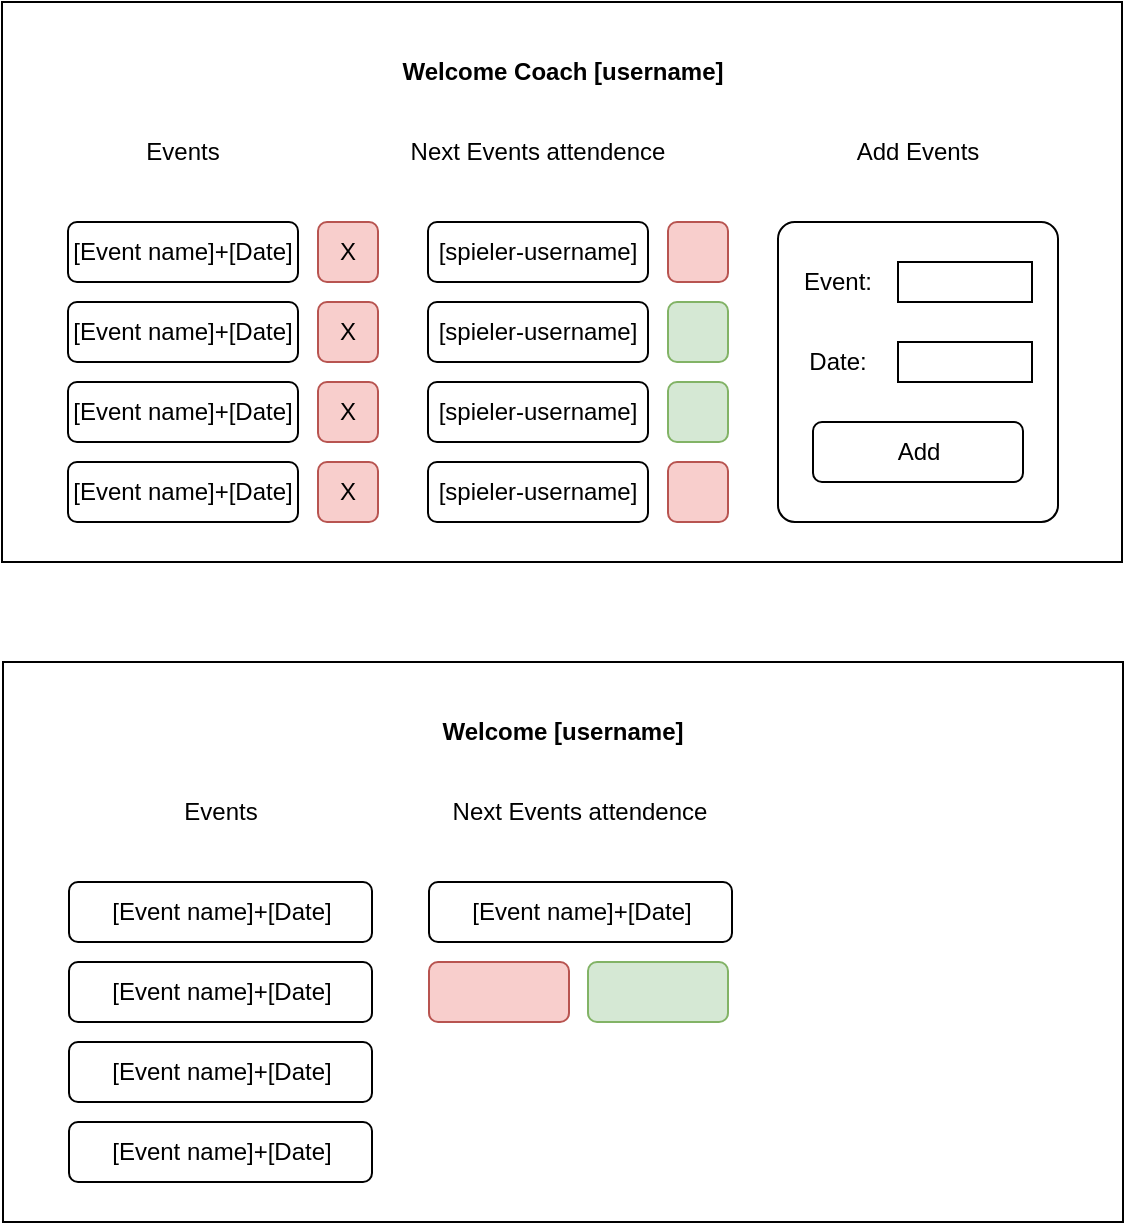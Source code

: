 <mxfile version="26.1.1">
  <diagram name="Page-1" id="FqtEIWqe6pz7qo5QQLjN">
    <mxGraphModel dx="1313" dy="829" grid="1" gridSize="10" guides="1" tooltips="1" connect="1" arrows="1" fold="1" page="1" pageScale="1" pageWidth="850" pageHeight="1100" math="0" shadow="0">
      <root>
        <mxCell id="0" />
        <mxCell id="1" parent="0" />
        <mxCell id="F7huiuEDvaKxyyKTzVoK-12" value="" style="rounded=0;whiteSpace=wrap;html=1;" vertex="1" parent="1">
          <mxGeometry x="145" y="190" width="560" height="280" as="geometry" />
        </mxCell>
        <mxCell id="F7huiuEDvaKxyyKTzVoK-13" value="Events" style="text;html=1;align=center;verticalAlign=middle;whiteSpace=wrap;rounded=0;" vertex="1" parent="1">
          <mxGeometry x="178" y="250" width="115" height="30" as="geometry" />
        </mxCell>
        <mxCell id="F7huiuEDvaKxyyKTzVoK-14" value="[Event name]+[Date]" style="rounded=1;whiteSpace=wrap;html=1;" vertex="1" parent="1">
          <mxGeometry x="178" y="300" width="115" height="30" as="geometry" />
        </mxCell>
        <mxCell id="F7huiuEDvaKxyyKTzVoK-24" value="[Event name]+[Date]" style="rounded=1;whiteSpace=wrap;html=1;" vertex="1" parent="1">
          <mxGeometry x="178" y="340" width="115" height="30" as="geometry" />
        </mxCell>
        <mxCell id="F7huiuEDvaKxyyKTzVoK-26" value="[Event name]+[Date]" style="rounded=1;whiteSpace=wrap;html=1;" vertex="1" parent="1">
          <mxGeometry x="178" y="380" width="115" height="30" as="geometry" />
        </mxCell>
        <mxCell id="F7huiuEDvaKxyyKTzVoK-27" value="[Event name]+[Date]" style="rounded=1;whiteSpace=wrap;html=1;" vertex="1" parent="1">
          <mxGeometry x="178" y="420" width="115" height="30" as="geometry" />
        </mxCell>
        <mxCell id="F7huiuEDvaKxyyKTzVoK-29" value="" style="rounded=1;whiteSpace=wrap;html=1;arcSize=6;" vertex="1" parent="1">
          <mxGeometry x="533" y="300" width="140" height="150" as="geometry" />
        </mxCell>
        <mxCell id="F7huiuEDvaKxyyKTzVoK-30" value="X&lt;span style=&quot;color: rgba(0, 0, 0, 0); font-family: monospace; font-size: 0px; text-align: start; text-wrap-mode: nowrap;&quot;&gt;%3CmxGraphModel%3E%3Croot%3E%3CmxCell%20id%3D%220%22%2F%3E%3CmxCell%20id%3D%221%22%20parent%3D%220%22%2F%3E%3CmxCell%20id%3D%222%22%20value%3D%22%22%20style%3D%22rounded%3D1%3BwhiteSpace%3Dwrap%3Bhtml%3D1%3BfillColor%3D%23f8cecc%3BstrokeColor%3D%23b85450%3B%22%20vertex%3D%221%22%20parent%3D%221%22%3E%3CmxGeometry%20x%3D%22310%22%20y%3D%22620%22%20width%3D%2230%22%20height%3D%2230%22%20as%3D%22geometry%22%2F%3E%3C%2FmxCell%3E%3C%2Froot%3E%3C%2FmxGraphModel%3E&lt;/span&gt;" style="rounded=1;whiteSpace=wrap;html=1;fillColor=#f8cecc;strokeColor=#b85450;" vertex="1" parent="1">
          <mxGeometry x="303" y="300" width="30" height="30" as="geometry" />
        </mxCell>
        <mxCell id="F7huiuEDvaKxyyKTzVoK-31" value="X&lt;span style=&quot;color: rgba(0, 0, 0, 0); font-family: monospace; font-size: 0px; text-align: start; text-wrap-mode: nowrap;&quot;&gt;%3CmxGraphModel%3E%3Croot%3E%3CmxCell%20id%3D%220%22%2F%3E%3CmxCell%20id%3D%221%22%20parent%3D%220%22%2F%3E%3CmxCell%20id%3D%222%22%20value%3D%22%22%20style%3D%22rounded%3D1%3BwhiteSpace%3Dwrap%3Bhtml%3D1%3BfillColor%3D%23f8cecc%3BstrokeColor%3D%23b85450%3B%22%20vertex%3D%221%22%20parent%3D%221%22%3E%3CmxGeometry%20x%3D%22310%22%20y%3D%22620%22%20width%3D%2230%22%20height%3D%2230%22%20as%3D%22geometry%22%2F%3E%3C%2FmxCell%3E%3C%2Froot%3E%3C%2FmxGraphModel%3E&lt;/span&gt;" style="rounded=1;whiteSpace=wrap;html=1;fillColor=#f8cecc;strokeColor=#b85450;" vertex="1" parent="1">
          <mxGeometry x="303" y="340" width="30" height="30" as="geometry" />
        </mxCell>
        <mxCell id="F7huiuEDvaKxyyKTzVoK-33" value="X&lt;span style=&quot;color: rgba(0, 0, 0, 0); font-family: monospace; font-size: 0px; text-align: start; text-wrap-mode: nowrap;&quot;&gt;%3CmxGraphModel%3E%3Croot%3E%3CmxCell%20id%3D%220%22%2F%3E%3CmxCell%20id%3D%221%22%20parent%3D%220%22%2F%3E%3CmxCell%20id%3D%222%22%20value%3D%22%22%20style%3D%22rounded%3D1%3BwhiteSpace%3Dwrap%3Bhtml%3D1%3BfillColor%3D%23f8cecc%3BstrokeColor%3D%23b85450%3B%22%20vertex%3D%221%22%20parent%3D%221%22%3E%3CmxGeometry%20x%3D%22310%22%20y%3D%22620%22%20width%3D%2230%22%20height%3D%2230%22%20as%3D%22geometry%22%2F%3E%3C%2FmxCell%3E%3C%2Froot%3E%3C%2FmxGraphModel%3E&lt;/span&gt;" style="rounded=1;whiteSpace=wrap;html=1;fillColor=#f8cecc;strokeColor=#b85450;" vertex="1" parent="1">
          <mxGeometry x="303" y="380" width="30" height="30" as="geometry" />
        </mxCell>
        <mxCell id="F7huiuEDvaKxyyKTzVoK-34" value="X&lt;span style=&quot;color: rgba(0, 0, 0, 0); font-family: monospace; font-size: 0px; text-align: start; text-wrap-mode: nowrap;&quot;&gt;%3CmxGraphModel%3E%3Croot%3E%3CmxCell%20id%3D%220%22%2F%3E%3CmxCell%20id%3D%221%22%20parent%3D%220%22%2F%3E%3CmxCell%20id%3D%222%22%20value%3D%22%22%20style%3D%22rounded%3D1%3BwhiteSpace%3Dwrap%3Bhtml%3D1%3BfillColor%3D%23f8cecc%3BstrokeColor%3D%23b85450%3B%22%20vertex%3D%221%22%20parent%3D%221%22%3E%3CmxGeometry%20x%3D%22310%22%20y%3D%22620%22%20width%3D%2230%22%20height%3D%2230%22%20as%3D%22geometry%22%2F%3E%3C%2FmxCell%3E%3C%2Froot%3E%3C%2FmxGraphModel%3E&lt;/span&gt;" style="rounded=1;whiteSpace=wrap;html=1;fillColor=#f8cecc;strokeColor=#b85450;" vertex="1" parent="1">
          <mxGeometry x="303" y="420" width="30" height="30" as="geometry" />
        </mxCell>
        <mxCell id="F7huiuEDvaKxyyKTzVoK-37" value="&lt;b&gt;Welcome Coach [username]&lt;/b&gt;" style="text;html=1;align=center;verticalAlign=middle;whiteSpace=wrap;rounded=0;" vertex="1" parent="1">
          <mxGeometry x="328" y="210" width="195" height="30" as="geometry" />
        </mxCell>
        <mxCell id="F7huiuEDvaKxyyKTzVoK-38" value="[spieler-username]" style="rounded=1;whiteSpace=wrap;html=1;" vertex="1" parent="1">
          <mxGeometry x="358" y="300" width="110" height="30" as="geometry" />
        </mxCell>
        <mxCell id="F7huiuEDvaKxyyKTzVoK-39" value="" style="rounded=1;whiteSpace=wrap;html=1;fillColor=#f8cecc;strokeColor=#b85450;" vertex="1" parent="1">
          <mxGeometry x="478" y="300" width="30" height="30" as="geometry" />
        </mxCell>
        <mxCell id="F7huiuEDvaKxyyKTzVoK-40" value="[spieler-username]" style="rounded=1;whiteSpace=wrap;html=1;" vertex="1" parent="1">
          <mxGeometry x="358" y="340" width="110" height="30" as="geometry" />
        </mxCell>
        <mxCell id="F7huiuEDvaKxyyKTzVoK-41" value="" style="rounded=1;whiteSpace=wrap;html=1;fillColor=#d5e8d4;strokeColor=#82b366;" vertex="1" parent="1">
          <mxGeometry x="478" y="340" width="30" height="30" as="geometry" />
        </mxCell>
        <mxCell id="F7huiuEDvaKxyyKTzVoK-42" value="[spieler-username]" style="rounded=1;whiteSpace=wrap;html=1;" vertex="1" parent="1">
          <mxGeometry x="358" y="380" width="110" height="30" as="geometry" />
        </mxCell>
        <mxCell id="F7huiuEDvaKxyyKTzVoK-43" value="" style="rounded=1;whiteSpace=wrap;html=1;fillColor=#d5e8d4;strokeColor=#82b366;" vertex="1" parent="1">
          <mxGeometry x="478" y="380" width="30" height="30" as="geometry" />
        </mxCell>
        <mxCell id="F7huiuEDvaKxyyKTzVoK-44" value="[spieler-username]" style="rounded=1;whiteSpace=wrap;html=1;" vertex="1" parent="1">
          <mxGeometry x="358" y="420" width="110" height="30" as="geometry" />
        </mxCell>
        <mxCell id="F7huiuEDvaKxyyKTzVoK-45" value="" style="rounded=1;whiteSpace=wrap;html=1;fillColor=#f8cecc;strokeColor=#b85450;" vertex="1" parent="1">
          <mxGeometry x="478" y="420" width="30" height="30" as="geometry" />
        </mxCell>
        <mxCell id="F7huiuEDvaKxyyKTzVoK-46" value="Next Events attendence" style="text;html=1;align=center;verticalAlign=middle;whiteSpace=wrap;rounded=0;" vertex="1" parent="1">
          <mxGeometry x="348" y="250" width="130" height="30" as="geometry" />
        </mxCell>
        <mxCell id="F7huiuEDvaKxyyKTzVoK-47" value="Event:" style="text;html=1;align=center;verticalAlign=middle;whiteSpace=wrap;rounded=0;" vertex="1" parent="1">
          <mxGeometry x="533" y="310" width="60" height="40" as="geometry" />
        </mxCell>
        <mxCell id="F7huiuEDvaKxyyKTzVoK-48" value="Date:" style="text;html=1;align=center;verticalAlign=middle;whiteSpace=wrap;rounded=0;" vertex="1" parent="1">
          <mxGeometry x="533" y="350" width="60" height="40" as="geometry" />
        </mxCell>
        <mxCell id="F7huiuEDvaKxyyKTzVoK-49" value="Add" style="rounded=1;whiteSpace=wrap;html=1;" vertex="1" parent="1">
          <mxGeometry x="550.5" y="400" width="105" height="30" as="geometry" />
        </mxCell>
        <mxCell id="F7huiuEDvaKxyyKTzVoK-50" value="Add Events" style="text;html=1;align=center;verticalAlign=middle;whiteSpace=wrap;rounded=0;" vertex="1" parent="1">
          <mxGeometry x="538" y="250" width="130" height="30" as="geometry" />
        </mxCell>
        <mxCell id="F7huiuEDvaKxyyKTzVoK-52" value="" style="rounded=0;whiteSpace=wrap;html=1;" vertex="1" parent="1">
          <mxGeometry x="593" y="320" width="67" height="20" as="geometry" />
        </mxCell>
        <mxCell id="F7huiuEDvaKxyyKTzVoK-53" value="" style="rounded=0;whiteSpace=wrap;html=1;" vertex="1" parent="1">
          <mxGeometry x="593" y="360" width="67" height="20" as="geometry" />
        </mxCell>
        <mxCell id="F7huiuEDvaKxyyKTzVoK-54" value="" style="rounded=0;whiteSpace=wrap;html=1;" vertex="1" parent="1">
          <mxGeometry x="145.5" y="520" width="560" height="280" as="geometry" />
        </mxCell>
        <mxCell id="F7huiuEDvaKxyyKTzVoK-55" value="Events" style="text;html=1;align=center;verticalAlign=middle;whiteSpace=wrap;rounded=0;" vertex="1" parent="1">
          <mxGeometry x="196.75" y="580" width="115" height="30" as="geometry" />
        </mxCell>
        <mxCell id="F7huiuEDvaKxyyKTzVoK-56" value="[Event name]+[Date]" style="rounded=1;whiteSpace=wrap;html=1;" vertex="1" parent="1">
          <mxGeometry x="178.5" y="630" width="151.5" height="30" as="geometry" />
        </mxCell>
        <mxCell id="F7huiuEDvaKxyyKTzVoK-57" value="[Event name]+[Date]" style="rounded=1;whiteSpace=wrap;html=1;" vertex="1" parent="1">
          <mxGeometry x="178.5" y="670" width="151.5" height="30" as="geometry" />
        </mxCell>
        <mxCell id="F7huiuEDvaKxyyKTzVoK-58" value="[Event name]+[Date]" style="rounded=1;whiteSpace=wrap;html=1;" vertex="1" parent="1">
          <mxGeometry x="178.5" y="710" width="151.5" height="30" as="geometry" />
        </mxCell>
        <mxCell id="F7huiuEDvaKxyyKTzVoK-59" value="[Event name]+[Date]" style="rounded=1;whiteSpace=wrap;html=1;" vertex="1" parent="1">
          <mxGeometry x="178.5" y="750" width="151.5" height="30" as="geometry" />
        </mxCell>
        <mxCell id="F7huiuEDvaKxyyKTzVoK-65" value="&lt;b&gt;Welcome [username]&lt;/b&gt;" style="text;html=1;align=center;verticalAlign=middle;whiteSpace=wrap;rounded=0;" vertex="1" parent="1">
          <mxGeometry x="328" y="540" width="195" height="30" as="geometry" />
        </mxCell>
        <mxCell id="F7huiuEDvaKxyyKTzVoK-66" value="[Event name]+[Date]" style="rounded=1;whiteSpace=wrap;html=1;" vertex="1" parent="1">
          <mxGeometry x="358.5" y="630" width="151.5" height="30" as="geometry" />
        </mxCell>
        <mxCell id="F7huiuEDvaKxyyKTzVoK-67" value="" style="rounded=1;whiteSpace=wrap;html=1;fillColor=#f8cecc;strokeColor=#b85450;" vertex="1" parent="1">
          <mxGeometry x="358.5" y="670" width="70" height="30" as="geometry" />
        </mxCell>
        <mxCell id="F7huiuEDvaKxyyKTzVoK-71" value="" style="rounded=1;whiteSpace=wrap;html=1;fillColor=#d5e8d4;strokeColor=#82b366;" vertex="1" parent="1">
          <mxGeometry x="438" y="670" width="70" height="30" as="geometry" />
        </mxCell>
        <mxCell id="F7huiuEDvaKxyyKTzVoK-74" value="Next Events attendence" style="text;html=1;align=center;verticalAlign=middle;whiteSpace=wrap;rounded=0;" vertex="1" parent="1">
          <mxGeometry x="369.25" y="580" width="130" height="30" as="geometry" />
        </mxCell>
      </root>
    </mxGraphModel>
  </diagram>
</mxfile>
